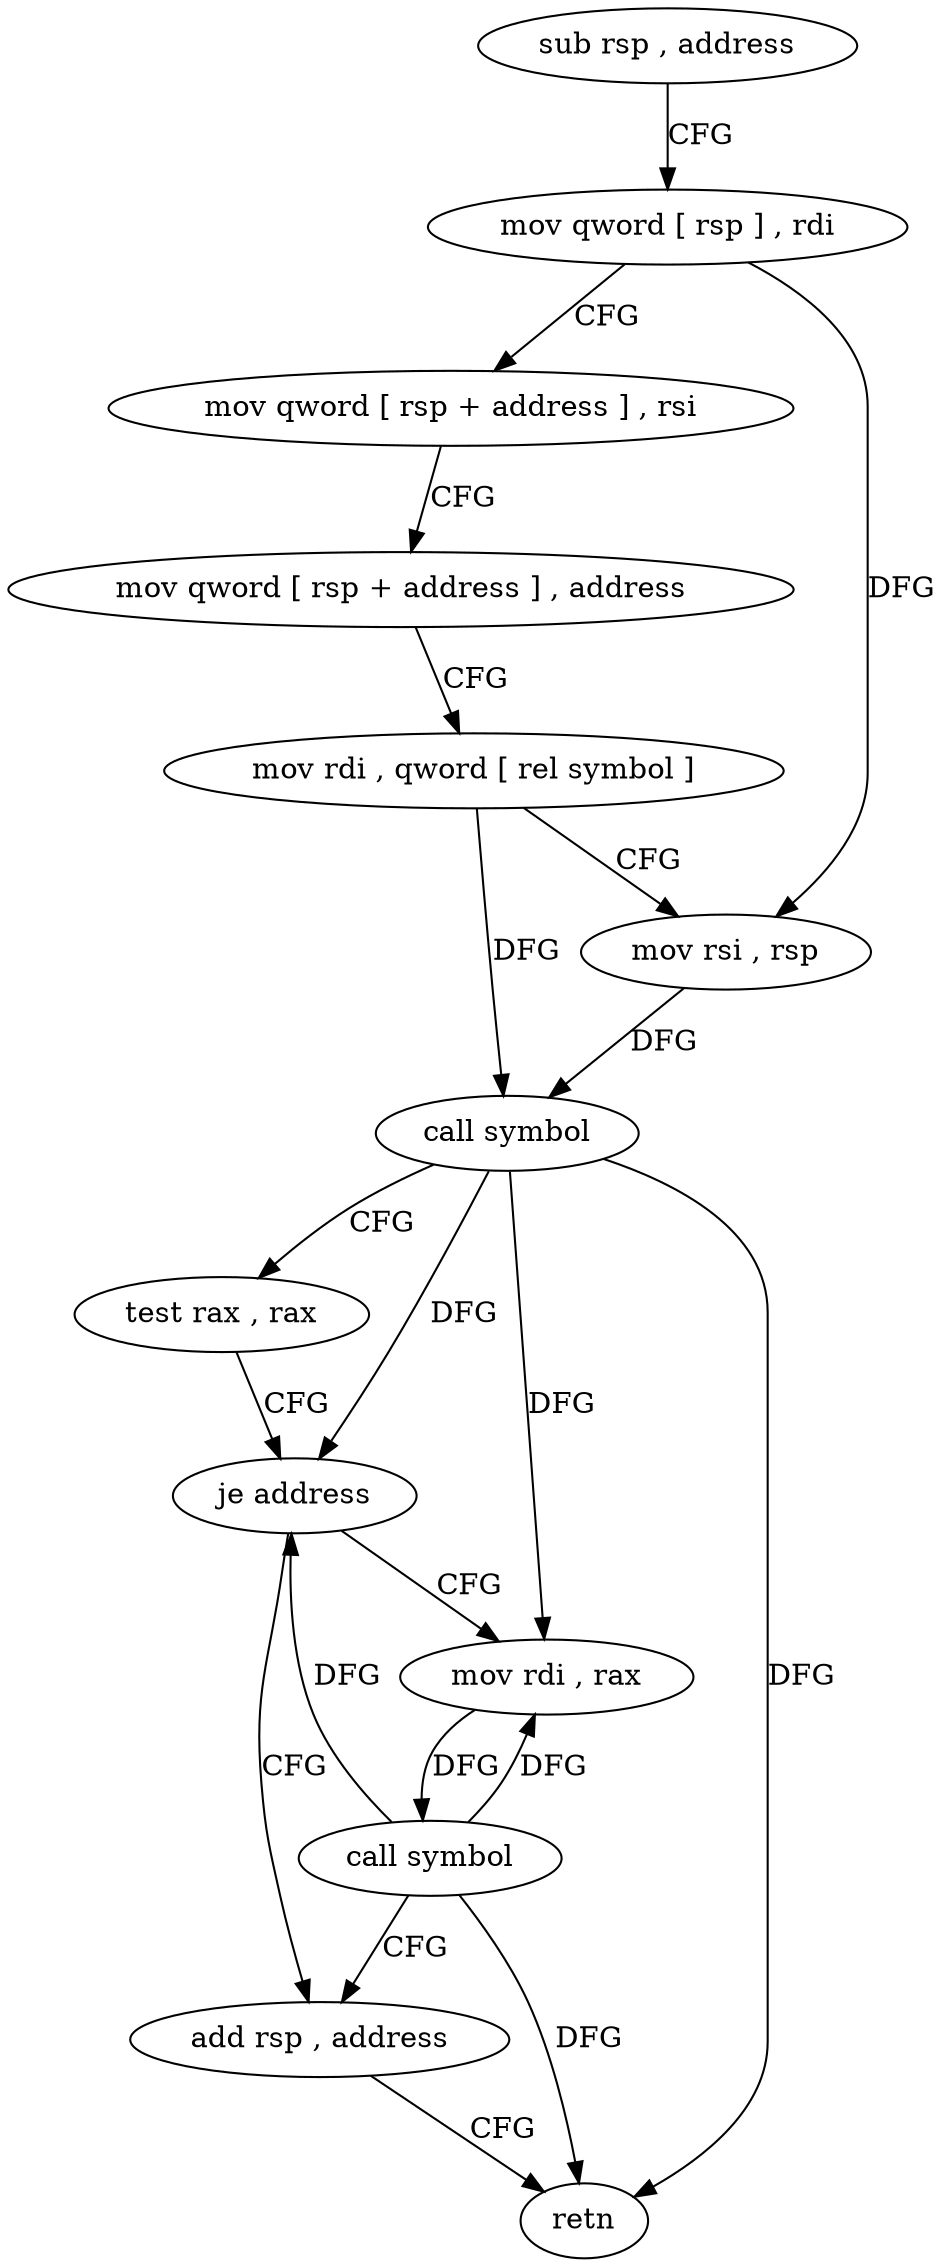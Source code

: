 digraph "func" {
"4228896" [label = "sub rsp , address" ]
"4228900" [label = "mov qword [ rsp ] , rdi" ]
"4228904" [label = "mov qword [ rsp + address ] , rsi" ]
"4228909" [label = "mov qword [ rsp + address ] , address" ]
"4228918" [label = "mov rdi , qword [ rel symbol ]" ]
"4228925" [label = "mov rsi , rsp" ]
"4228928" [label = "call symbol" ]
"4228933" [label = "test rax , rax" ]
"4228936" [label = "je address" ]
"4228946" [label = "add rsp , address" ]
"4228938" [label = "mov rdi , rax" ]
"4228950" [label = "retn" ]
"4228941" [label = "call symbol" ]
"4228896" -> "4228900" [ label = "CFG" ]
"4228900" -> "4228904" [ label = "CFG" ]
"4228900" -> "4228925" [ label = "DFG" ]
"4228904" -> "4228909" [ label = "CFG" ]
"4228909" -> "4228918" [ label = "CFG" ]
"4228918" -> "4228925" [ label = "CFG" ]
"4228918" -> "4228928" [ label = "DFG" ]
"4228925" -> "4228928" [ label = "DFG" ]
"4228928" -> "4228933" [ label = "CFG" ]
"4228928" -> "4228936" [ label = "DFG" ]
"4228928" -> "4228950" [ label = "DFG" ]
"4228928" -> "4228938" [ label = "DFG" ]
"4228933" -> "4228936" [ label = "CFG" ]
"4228936" -> "4228946" [ label = "CFG" ]
"4228936" -> "4228938" [ label = "CFG" ]
"4228946" -> "4228950" [ label = "CFG" ]
"4228938" -> "4228941" [ label = "DFG" ]
"4228941" -> "4228946" [ label = "CFG" ]
"4228941" -> "4228936" [ label = "DFG" ]
"4228941" -> "4228938" [ label = "DFG" ]
"4228941" -> "4228950" [ label = "DFG" ]
}
